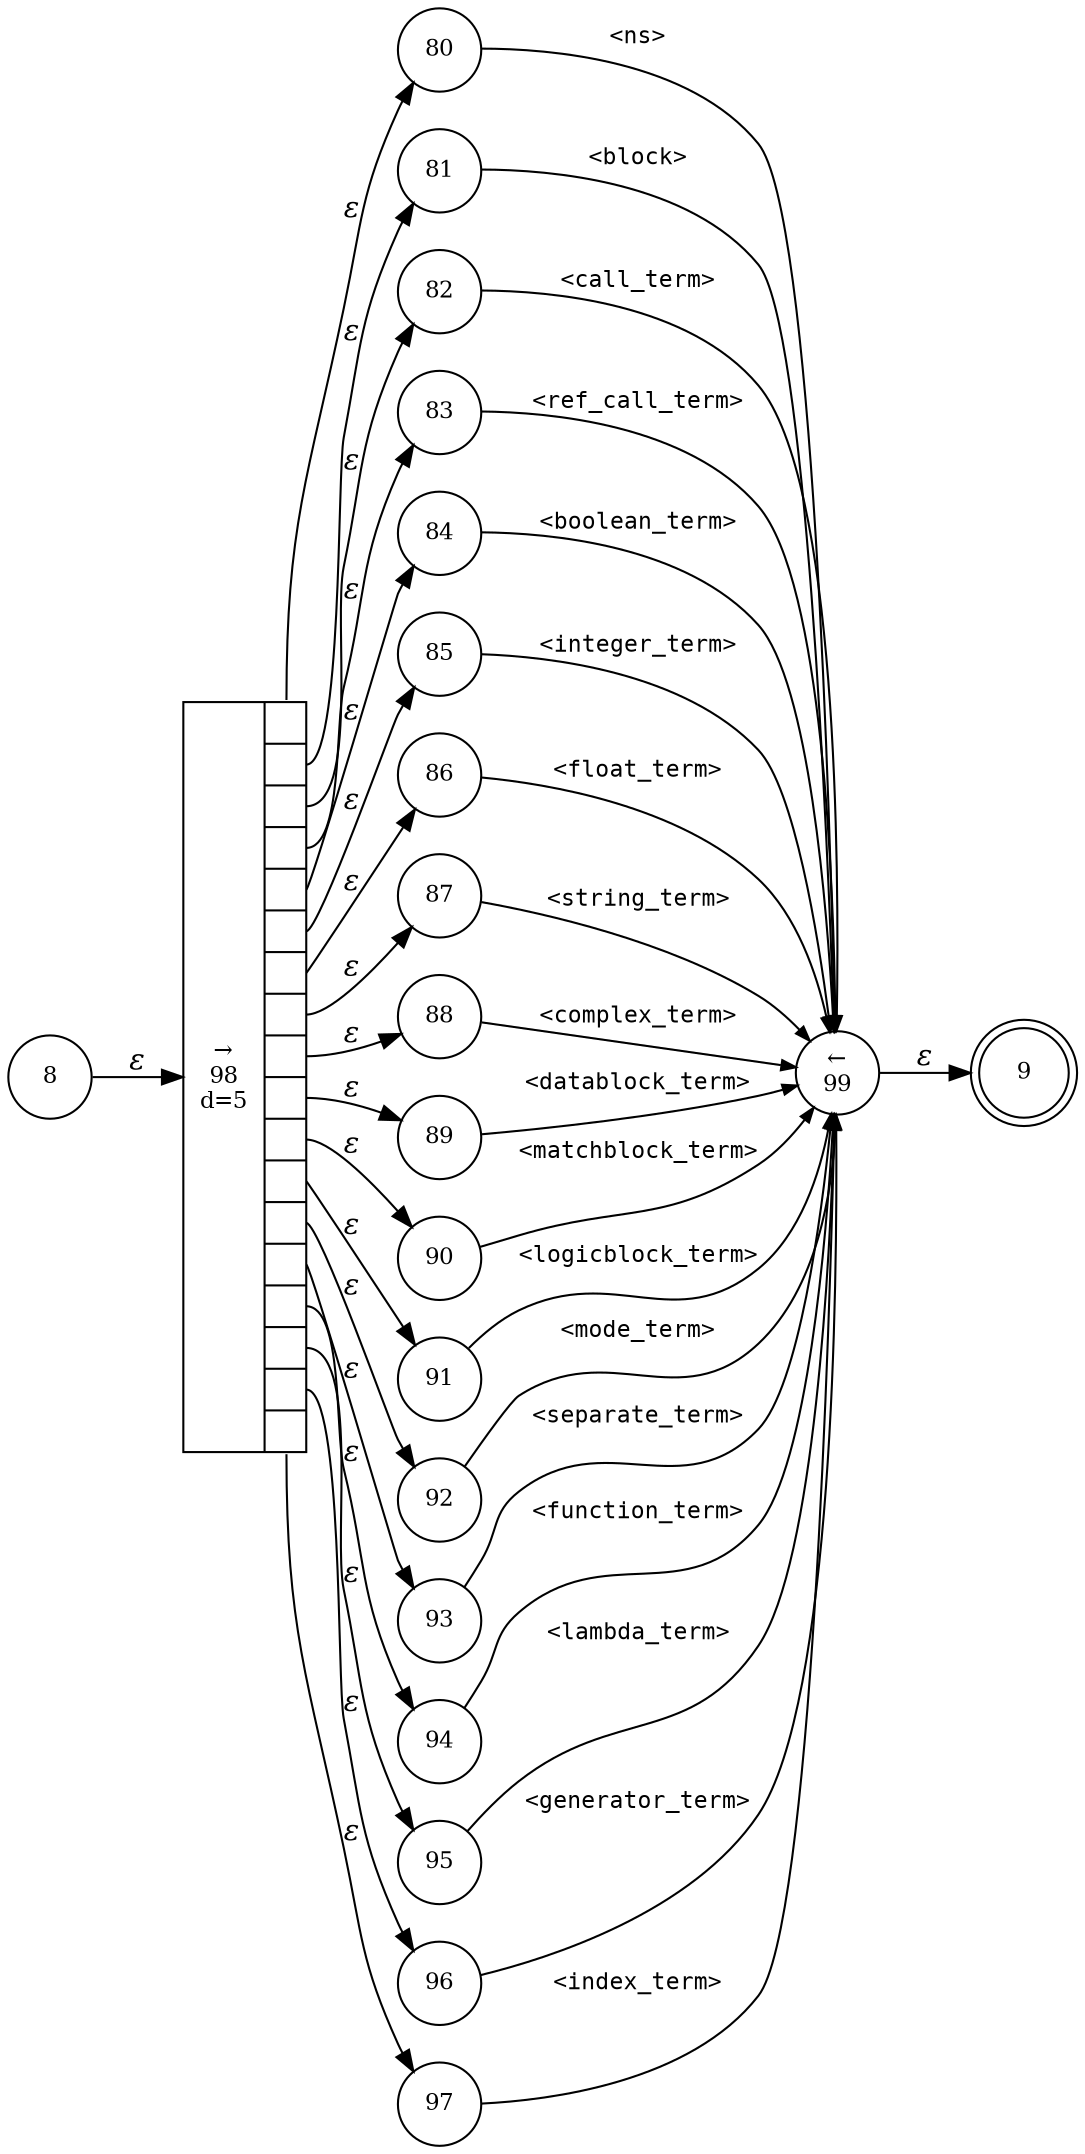 digraph ATN {
rankdir=LR;
s9[fontsize=11, label="9", shape=doublecircle, fixedsize=true, width=.6];
s96[fontsize=11,label="96", shape=circle, fixedsize=true, width=.55, peripheries=1];
s97[fontsize=11,label="97", shape=circle, fixedsize=true, width=.55, peripheries=1];
s98[fontsize=11,label="{&rarr;\n98\nd=5|{<p0>|<p1>|<p2>|<p3>|<p4>|<p5>|<p6>|<p7>|<p8>|<p9>|<p10>|<p11>|<p12>|<p13>|<p14>|<p15>|<p16>|<p17>}}", shape=record, fixedsize=false, peripheries=1];
s99[fontsize=11,label="&larr;\n99", shape=circle, fixedsize=true, width=.55, peripheries=1];
s8[fontsize=11,label="8", shape=circle, fixedsize=true, width=.55, peripheries=1];
s80[fontsize=11,label="80", shape=circle, fixedsize=true, width=.55, peripheries=1];
s81[fontsize=11,label="81", shape=circle, fixedsize=true, width=.55, peripheries=1];
s82[fontsize=11,label="82", shape=circle, fixedsize=true, width=.55, peripheries=1];
s83[fontsize=11,label="83", shape=circle, fixedsize=true, width=.55, peripheries=1];
s84[fontsize=11,label="84", shape=circle, fixedsize=true, width=.55, peripheries=1];
s85[fontsize=11,label="85", shape=circle, fixedsize=true, width=.55, peripheries=1];
s86[fontsize=11,label="86", shape=circle, fixedsize=true, width=.55, peripheries=1];
s87[fontsize=11,label="87", shape=circle, fixedsize=true, width=.55, peripheries=1];
s88[fontsize=11,label="88", shape=circle, fixedsize=true, width=.55, peripheries=1];
s89[fontsize=11,label="89", shape=circle, fixedsize=true, width=.55, peripheries=1];
s90[fontsize=11,label="90", shape=circle, fixedsize=true, width=.55, peripheries=1];
s91[fontsize=11,label="91", shape=circle, fixedsize=true, width=.55, peripheries=1];
s92[fontsize=11,label="92", shape=circle, fixedsize=true, width=.55, peripheries=1];
s93[fontsize=11,label="93", shape=circle, fixedsize=true, width=.55, peripheries=1];
s94[fontsize=11,label="94", shape=circle, fixedsize=true, width=.55, peripheries=1];
s95[fontsize=11,label="95", shape=circle, fixedsize=true, width=.55, peripheries=1];
s8 -> s98 [fontname="Times-Italic", label="&epsilon;"];
s98:p0 -> s80 [fontname="Times-Italic", label="&epsilon;"];
s98:p1 -> s81 [fontname="Times-Italic", label="&epsilon;"];
s98:p2 -> s82 [fontname="Times-Italic", label="&epsilon;"];
s98:p3 -> s83 [fontname="Times-Italic", label="&epsilon;"];
s98:p4 -> s84 [fontname="Times-Italic", label="&epsilon;"];
s98:p5 -> s85 [fontname="Times-Italic", label="&epsilon;"];
s98:p6 -> s86 [fontname="Times-Italic", label="&epsilon;"];
s98:p7 -> s87 [fontname="Times-Italic", label="&epsilon;"];
s98:p8 -> s88 [fontname="Times-Italic", label="&epsilon;"];
s98:p9 -> s89 [fontname="Times-Italic", label="&epsilon;"];
s98:p10 -> s90 [fontname="Times-Italic", label="&epsilon;"];
s98:p11 -> s91 [fontname="Times-Italic", label="&epsilon;"];
s98:p12 -> s92 [fontname="Times-Italic", label="&epsilon;"];
s98:p13 -> s93 [fontname="Times-Italic", label="&epsilon;"];
s98:p14 -> s94 [fontname="Times-Italic", label="&epsilon;"];
s98:p15 -> s95 [fontname="Times-Italic", label="&epsilon;"];
s98:p16 -> s96 [fontname="Times-Italic", label="&epsilon;"];
s98:p17 -> s97 [fontname="Times-Italic", label="&epsilon;"];
s80 -> s99 [fontsize=11, fontname="Courier", arrowsize=.7, label = "<ns>", arrowhead = normal];
s81 -> s99 [fontsize=11, fontname="Courier", arrowsize=.7, label = "<block>", arrowhead = normal];
s82 -> s99 [fontsize=11, fontname="Courier", arrowsize=.7, label = "<call_term>", arrowhead = normal];
s83 -> s99 [fontsize=11, fontname="Courier", arrowsize=.7, label = "<ref_call_term>", arrowhead = normal];
s84 -> s99 [fontsize=11, fontname="Courier", arrowsize=.7, label = "<boolean_term>", arrowhead = normal];
s85 -> s99 [fontsize=11, fontname="Courier", arrowsize=.7, label = "<integer_term>", arrowhead = normal];
s86 -> s99 [fontsize=11, fontname="Courier", arrowsize=.7, label = "<float_term>", arrowhead = normal];
s87 -> s99 [fontsize=11, fontname="Courier", arrowsize=.7, label = "<string_term>", arrowhead = normal];
s88 -> s99 [fontsize=11, fontname="Courier", arrowsize=.7, label = "<complex_term>", arrowhead = normal];
s89 -> s99 [fontsize=11, fontname="Courier", arrowsize=.7, label = "<datablock_term>", arrowhead = normal];
s90 -> s99 [fontsize=11, fontname="Courier", arrowsize=.7, label = "<matchblock_term>", arrowhead = normal];
s91 -> s99 [fontsize=11, fontname="Courier", arrowsize=.7, label = "<logicblock_term>", arrowhead = normal];
s92 -> s99 [fontsize=11, fontname="Courier", arrowsize=.7, label = "<mode_term>", arrowhead = normal];
s93 -> s99 [fontsize=11, fontname="Courier", arrowsize=.7, label = "<separate_term>", arrowhead = normal];
s94 -> s99 [fontsize=11, fontname="Courier", arrowsize=.7, label = "<function_term>", arrowhead = normal];
s95 -> s99 [fontsize=11, fontname="Courier", arrowsize=.7, label = "<lambda_term>", arrowhead = normal];
s96 -> s99 [fontsize=11, fontname="Courier", arrowsize=.7, label = "<generator_term>", arrowhead = normal];
s97 -> s99 [fontsize=11, fontname="Courier", arrowsize=.7, label = "<index_term>", arrowhead = normal];
s99 -> s9 [fontname="Times-Italic", label="&epsilon;"];
}